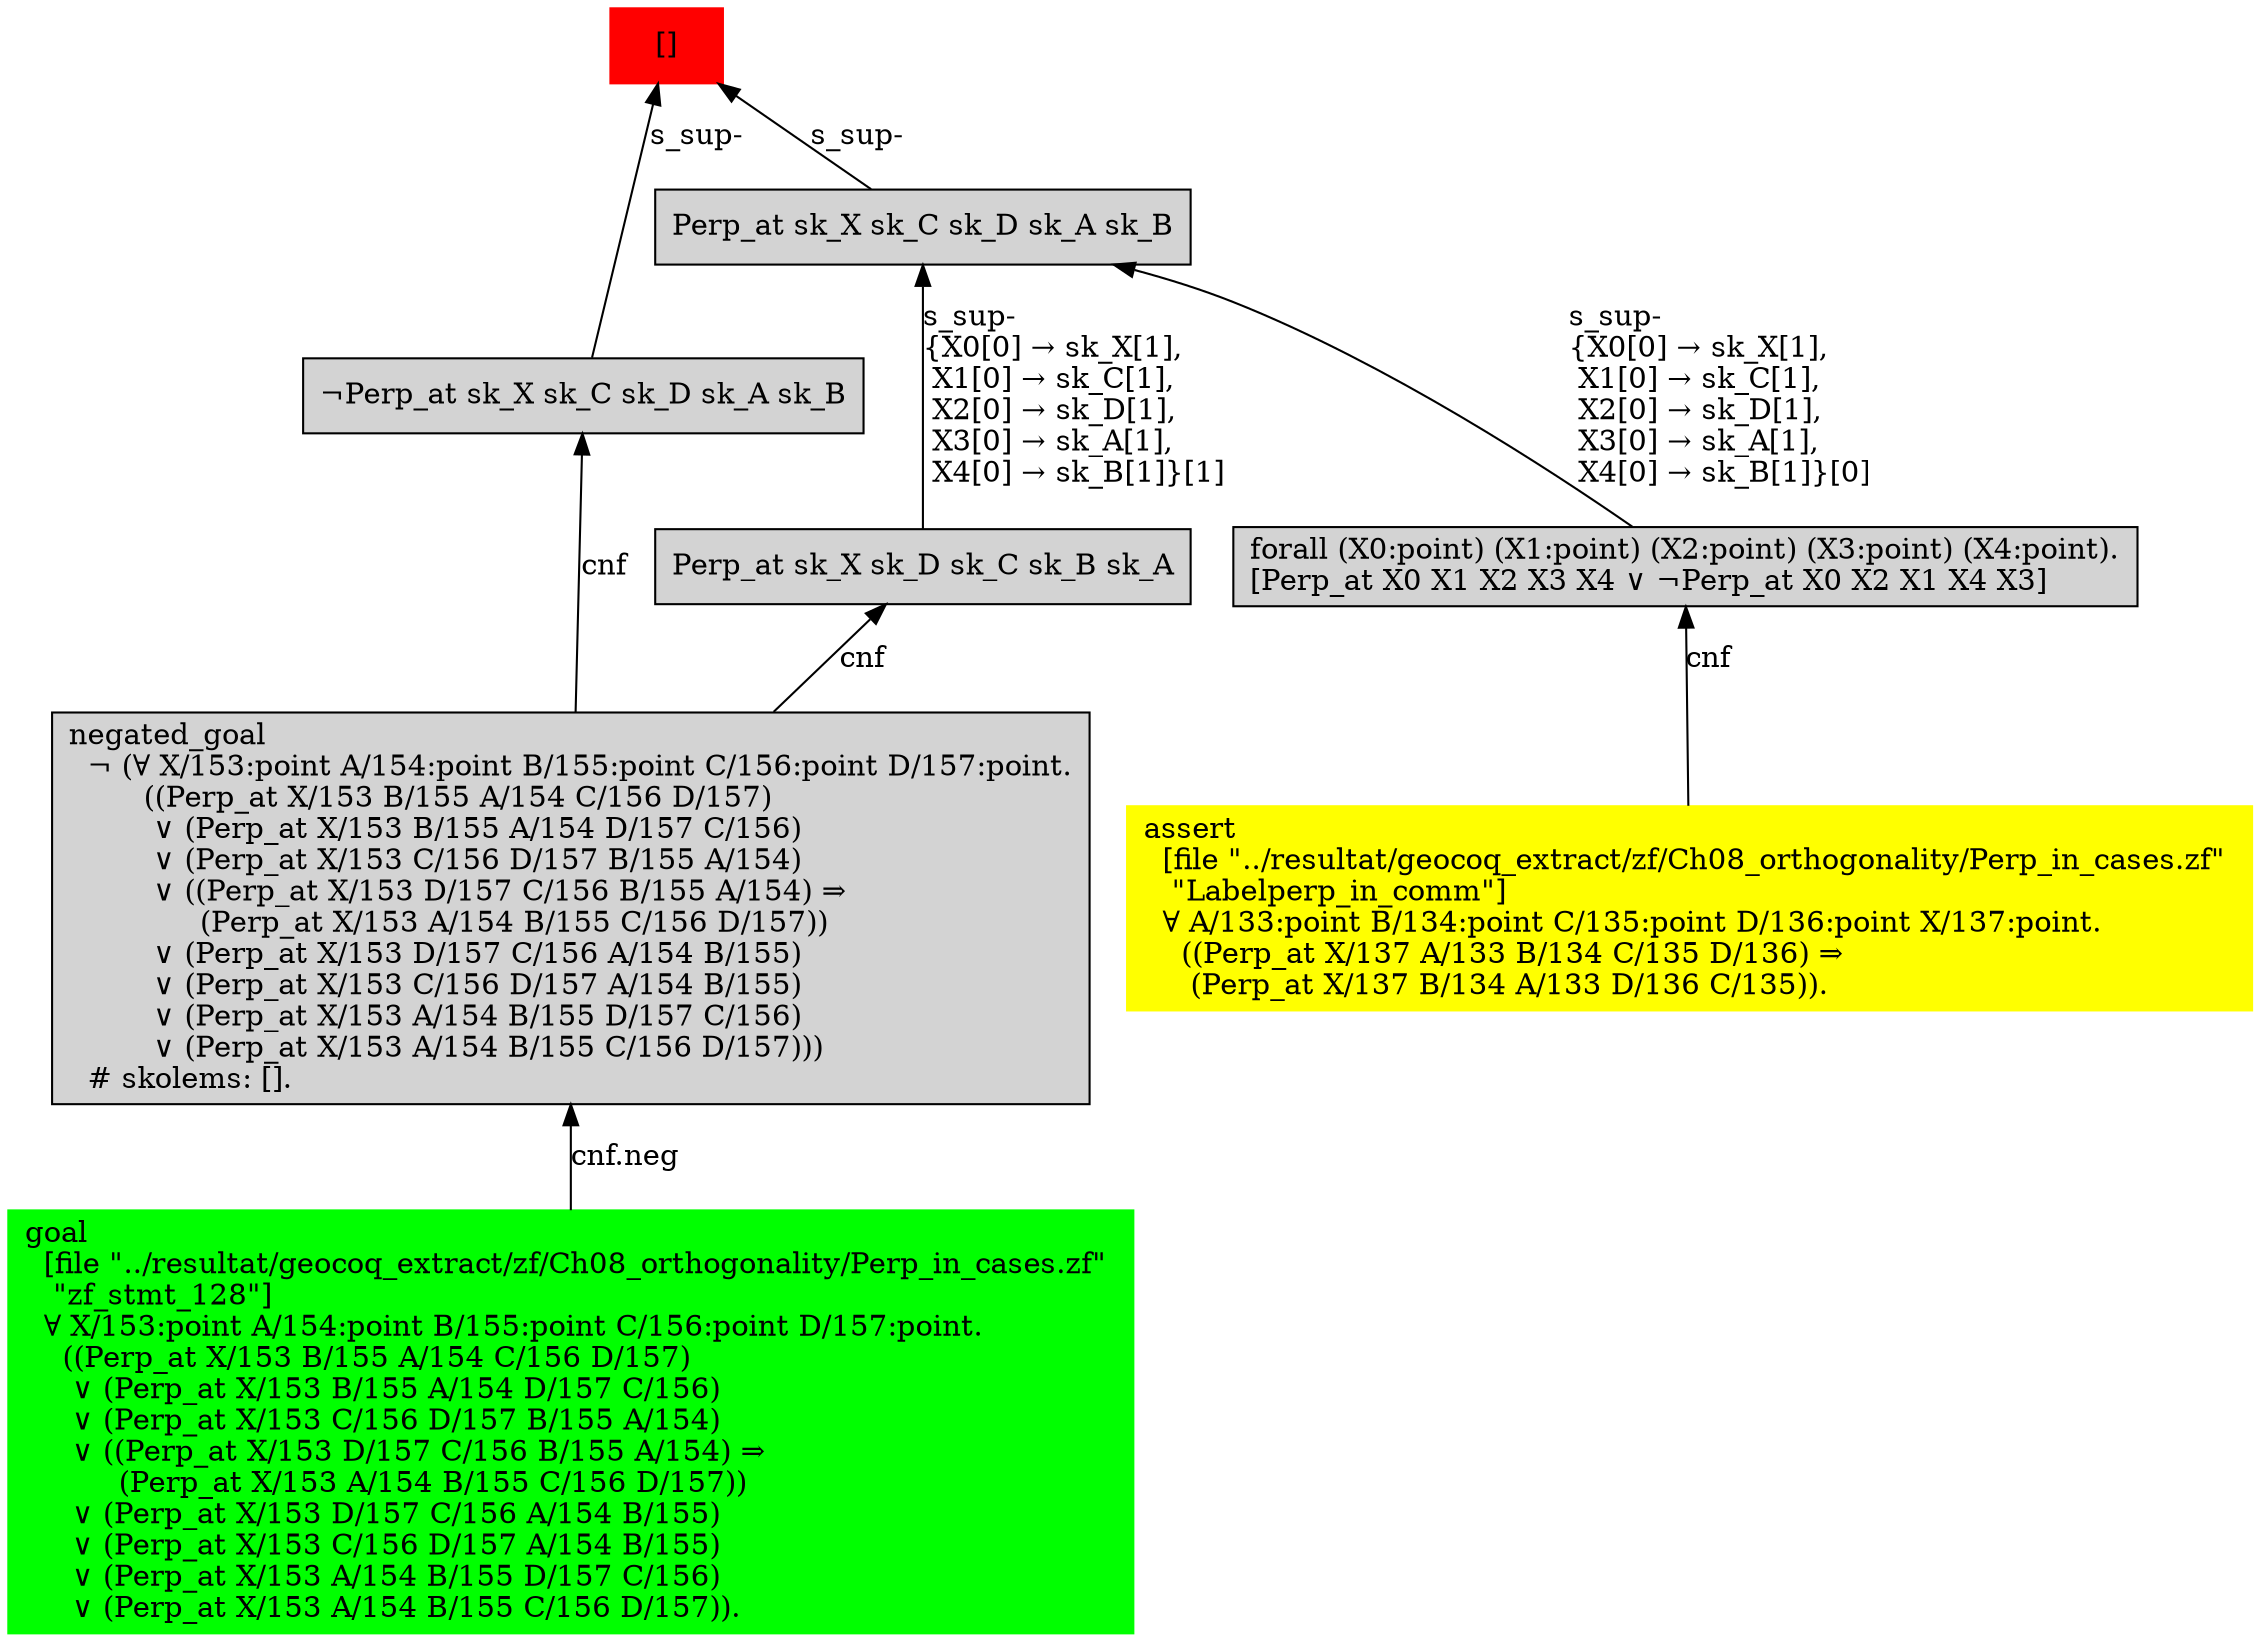 digraph "unsat_graph" {
  vertex_0 [color=red, label="[]", shape=box, style=filled];
  vertex_0 -> vertex_1 [label="s_sup-\l", dir="back"];
  vertex_1 [shape=box, label="¬Perp_at sk_X sk_C sk_D sk_A sk_B\l", style=filled];
  vertex_1 -> vertex_2 [label="cnf", dir="back"];
  vertex_2 [shape=box, label="negated_goal\l  ¬ (∀ X/153:point A/154:point B/155:point C/156:point D/157:point.\l        ((Perp_at X/153 B/155 A/154 C/156 D/157)\l         ∨ (Perp_at X/153 B/155 A/154 D/157 C/156)\l         ∨ (Perp_at X/153 C/156 D/157 B/155 A/154)\l         ∨ ((Perp_at X/153 D/157 C/156 B/155 A/154) ⇒\l              (Perp_at X/153 A/154 B/155 C/156 D/157))\l         ∨ (Perp_at X/153 D/157 C/156 A/154 B/155)\l         ∨ (Perp_at X/153 C/156 D/157 A/154 B/155)\l         ∨ (Perp_at X/153 A/154 B/155 D/157 C/156)\l         ∨ (Perp_at X/153 A/154 B/155 C/156 D/157)))\l  # skolems: [].\l", style=filled];
  vertex_2 -> vertex_3 [label="cnf.neg", dir="back"];
  vertex_3 [color=green, shape=box, label="goal\l  [file \"../resultat/geocoq_extract/zf/Ch08_orthogonality/Perp_in_cases.zf\" \l   \"zf_stmt_128\"]\l  ∀ X/153:point A/154:point B/155:point C/156:point D/157:point.\l    ((Perp_at X/153 B/155 A/154 C/156 D/157)\l     ∨ (Perp_at X/153 B/155 A/154 D/157 C/156)\l     ∨ (Perp_at X/153 C/156 D/157 B/155 A/154)\l     ∨ ((Perp_at X/153 D/157 C/156 B/155 A/154) ⇒\l          (Perp_at X/153 A/154 B/155 C/156 D/157))\l     ∨ (Perp_at X/153 D/157 C/156 A/154 B/155)\l     ∨ (Perp_at X/153 C/156 D/157 A/154 B/155)\l     ∨ (Perp_at X/153 A/154 B/155 D/157 C/156)\l     ∨ (Perp_at X/153 A/154 B/155 C/156 D/157)).\l", style=filled];
  vertex_0 -> vertex_4 [label="s_sup-\l", dir="back"];
  vertex_4 [shape=box, label="Perp_at sk_X sk_C sk_D sk_A sk_B\l", style=filled];
  vertex_4 -> vertex_5 [label="s_sup-\l\{X0[0] → sk_X[1], \l X1[0] → sk_C[1], \l X2[0] → sk_D[1], \l X3[0] → sk_A[1], \l X4[0] → sk_B[1]\}[0]\l", dir="back"];
  vertex_5 [shape=box, label="forall (X0:point) (X1:point) (X2:point) (X3:point) (X4:point).\l[Perp_at X0 X1 X2 X3 X4 ∨ ¬Perp_at X0 X2 X1 X4 X3]\l", style=filled];
  vertex_5 -> vertex_6 [label="cnf", dir="back"];
  vertex_6 [color=yellow, shape=box, label="assert\l  [file \"../resultat/geocoq_extract/zf/Ch08_orthogonality/Perp_in_cases.zf\" \l   \"Labelperp_in_comm\"]\l  ∀ A/133:point B/134:point C/135:point D/136:point X/137:point.\l    ((Perp_at X/137 A/133 B/134 C/135 D/136) ⇒\l     (Perp_at X/137 B/134 A/133 D/136 C/135)).\l", style=filled];
  vertex_4 -> vertex_7 [label="s_sup-\l\{X0[0] → sk_X[1], \l X1[0] → sk_C[1], \l X2[0] → sk_D[1], \l X3[0] → sk_A[1], \l X4[0] → sk_B[1]\}[1]\l", dir="back"];
  vertex_7 [shape=box, label="Perp_at sk_X sk_D sk_C sk_B sk_A\l", style=filled];
  vertex_7 -> vertex_2 [label="cnf", dir="back"];
  }


